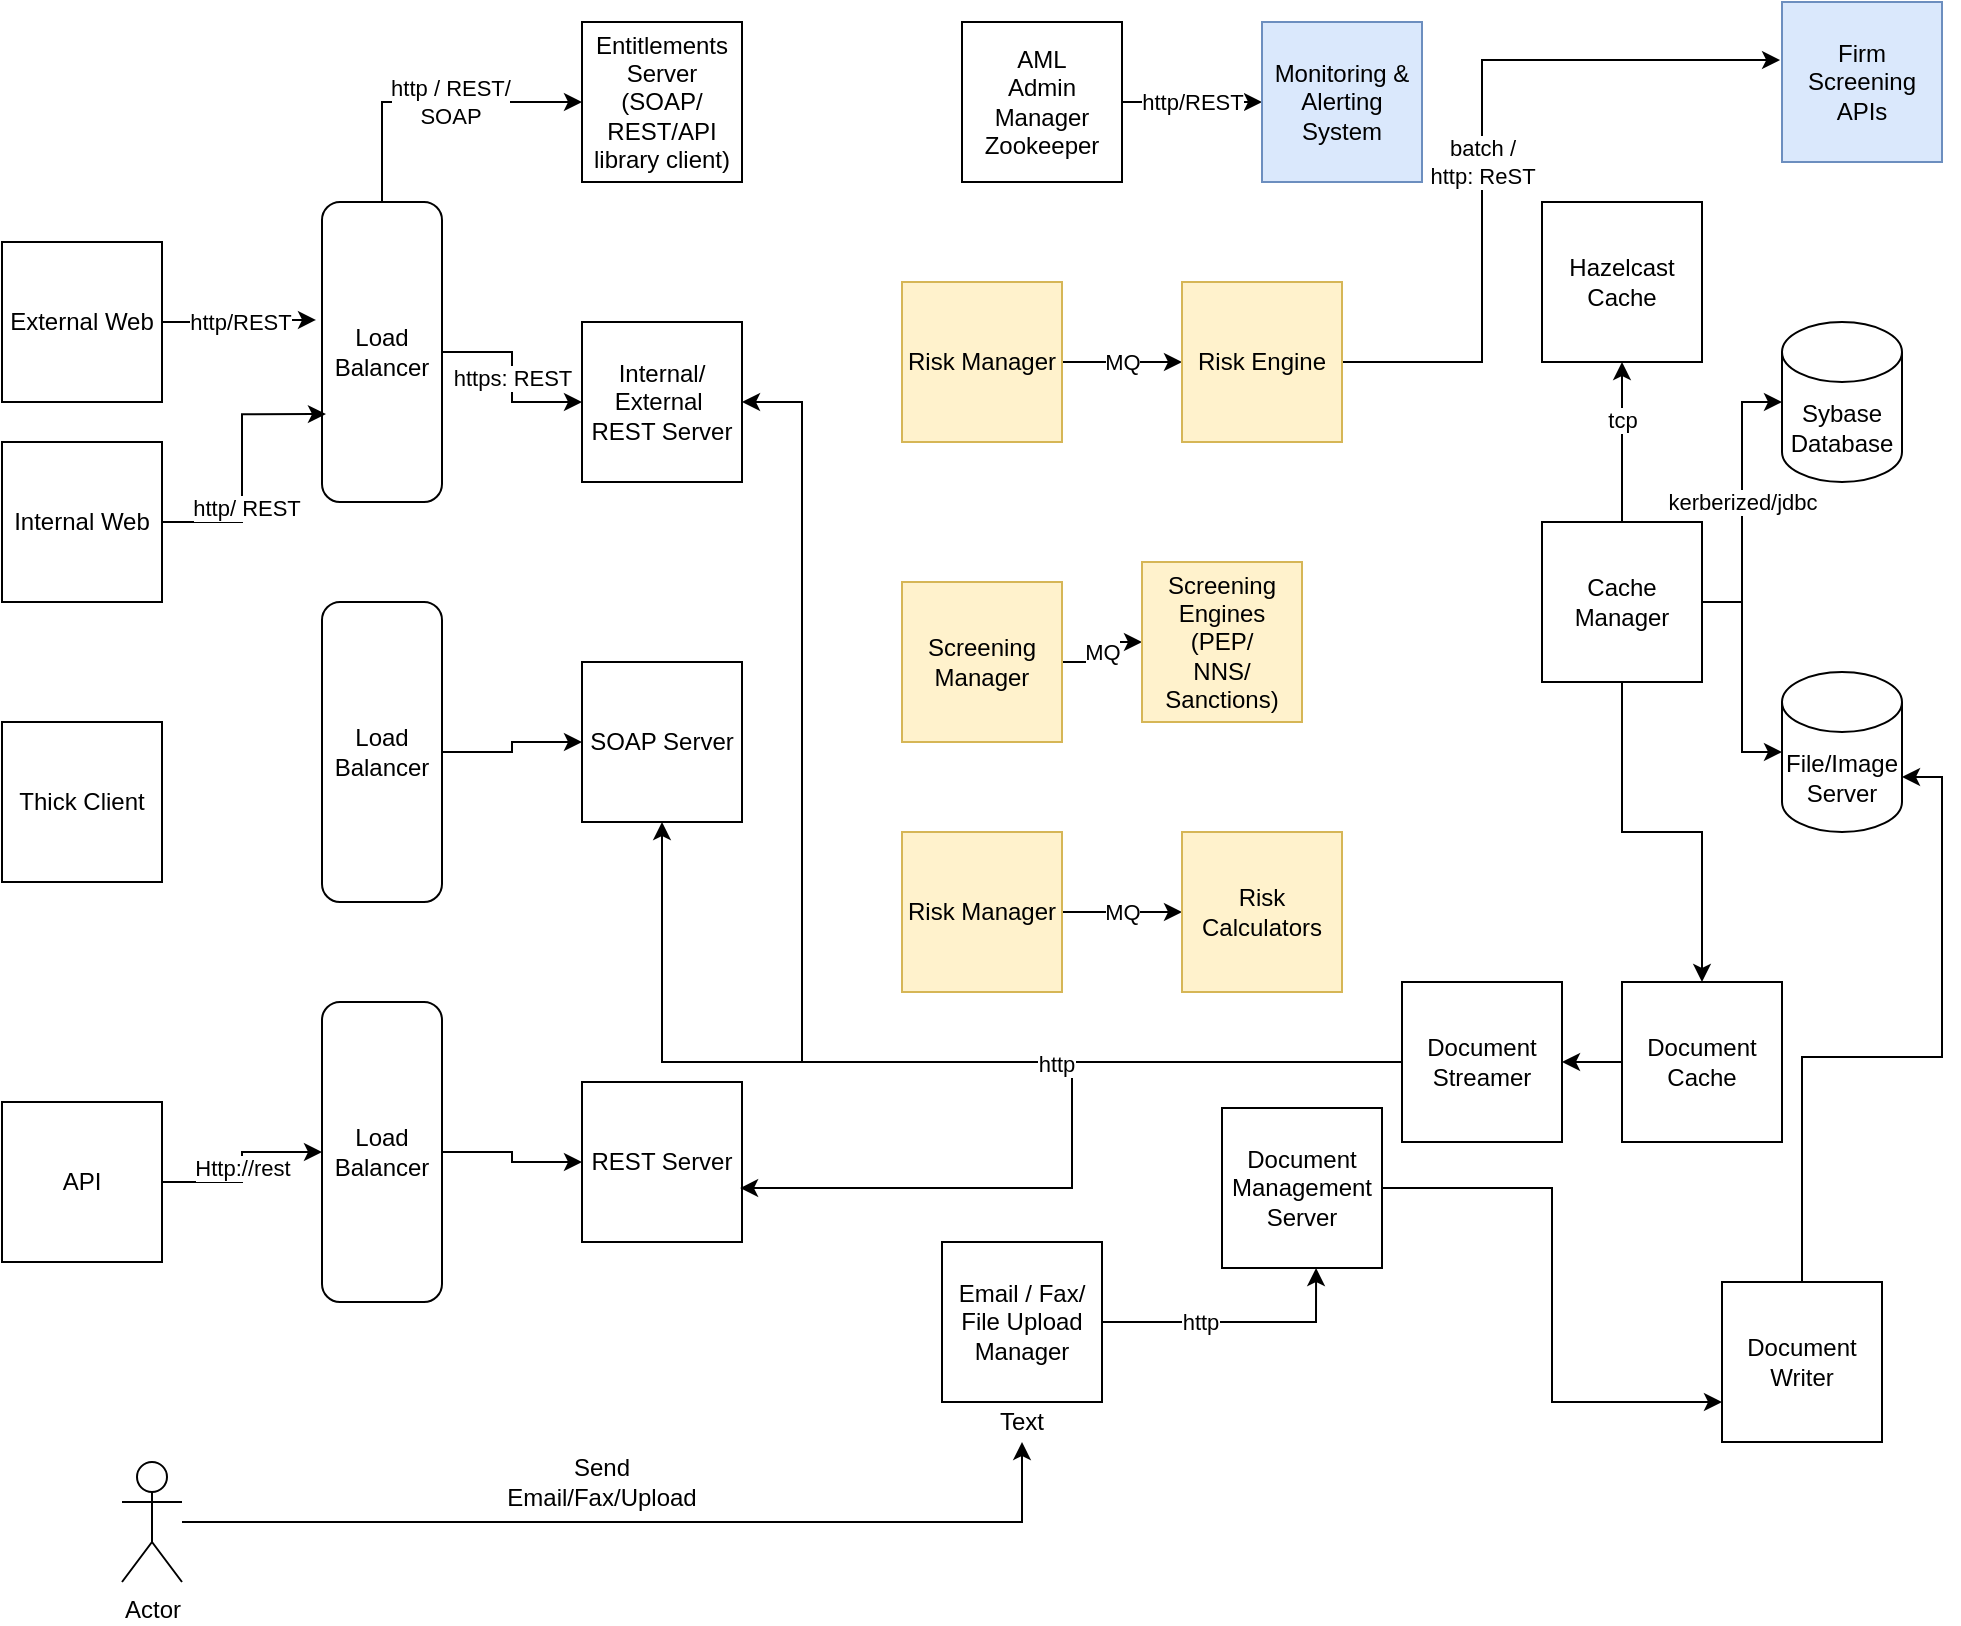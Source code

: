 <mxfile version="14.4.3" type="github" pages="2">
  <diagram id="iRu68B-h0srwzJngsNM3" name="Page-1">
    <mxGraphModel dx="1334" dy="802" grid="1" gridSize="10" guides="1" tooltips="1" connect="1" arrows="1" fold="1" page="1" pageScale="1" pageWidth="1100" pageHeight="850" math="0" shadow="0">
      <root>
        <mxCell id="0" />
        <mxCell id="1" parent="0" />
        <mxCell id="XaX1n3q73ztGjnzwknjy-37" value="https: REST" style="edgeStyle=orthogonalEdgeStyle;rounded=0;orthogonalLoop=1;jettySize=auto;html=1;entryX=0;entryY=0.5;entryDx=0;entryDy=0;" edge="1" parent="1" source="vKYoiZEN1wMwFHQaa8nA-1" target="XaX1n3q73ztGjnzwknjy-6">
          <mxGeometry relative="1" as="geometry" />
        </mxCell>
        <mxCell id="XaX1n3q73ztGjnzwknjy-42" style="edgeStyle=orthogonalEdgeStyle;rounded=0;orthogonalLoop=1;jettySize=auto;html=1;entryX=0;entryY=0.5;entryDx=0;entryDy=0;exitX=0;exitY=0.5;exitDx=0;exitDy=0;" edge="1" parent="1" source="vKYoiZEN1wMwFHQaa8nA-1" target="XaX1n3q73ztGjnzwknjy-5">
          <mxGeometry relative="1" as="geometry">
            <mxPoint x="290" y="60" as="targetPoint" />
          </mxGeometry>
        </mxCell>
        <mxCell id="XaX1n3q73ztGjnzwknjy-43" value="http / REST/&lt;br&gt;SOAP" style="edgeLabel;html=1;align=center;verticalAlign=middle;resizable=0;points=[];" vertex="1" connectable="0" parent="XaX1n3q73ztGjnzwknjy-42">
          <mxGeometry x="0.12" relative="1" as="geometry">
            <mxPoint as="offset" />
          </mxGeometry>
        </mxCell>
        <mxCell id="vKYoiZEN1wMwFHQaa8nA-1" value="Load Balancer" style="rounded=1;whiteSpace=wrap;html=1;direction=south;" parent="1" vertex="1">
          <mxGeometry x="250" y="110" width="60" height="150" as="geometry" />
        </mxCell>
        <mxCell id="XaX1n3q73ztGjnzwknjy-38" style="edgeStyle=orthogonalEdgeStyle;rounded=0;orthogonalLoop=1;jettySize=auto;html=1;entryX=0.707;entryY=0.967;entryDx=0;entryDy=0;entryPerimeter=0;" edge="1" parent="1" source="vKYoiZEN1wMwFHQaa8nA-2" target="vKYoiZEN1wMwFHQaa8nA-1">
          <mxGeometry relative="1" as="geometry" />
        </mxCell>
        <mxCell id="XaX1n3q73ztGjnzwknjy-39" value="http/ REST" style="edgeLabel;html=1;align=center;verticalAlign=middle;resizable=0;points=[];" vertex="1" connectable="0" parent="XaX1n3q73ztGjnzwknjy-38">
          <mxGeometry x="-0.308" y="-2" relative="1" as="geometry">
            <mxPoint as="offset" />
          </mxGeometry>
        </mxCell>
        <mxCell id="vKYoiZEN1wMwFHQaa8nA-2" value="Internal Web" style="whiteSpace=wrap;html=1;aspect=fixed;" parent="1" vertex="1">
          <mxGeometry x="90" y="230" width="80" height="80" as="geometry" />
        </mxCell>
        <mxCell id="vKYoiZEN1wMwFHQaa8nA-3" value="Thick Client" style="whiteSpace=wrap;html=1;aspect=fixed;" parent="1" vertex="1">
          <mxGeometry x="90" y="370" width="80" height="80" as="geometry" />
        </mxCell>
        <mxCell id="XaX1n3q73ztGjnzwknjy-54" value="Http://rest" style="edgeStyle=orthogonalEdgeStyle;rounded=0;orthogonalLoop=1;jettySize=auto;html=1;" edge="1" parent="1" source="vKYoiZEN1wMwFHQaa8nA-4" target="XaX1n3q73ztGjnzwknjy-2">
          <mxGeometry relative="1" as="geometry" />
        </mxCell>
        <mxCell id="vKYoiZEN1wMwFHQaa8nA-4" value="API" style="whiteSpace=wrap;html=1;aspect=fixed;" parent="1" vertex="1">
          <mxGeometry x="90" y="560" width="80" height="80" as="geometry" />
        </mxCell>
        <mxCell id="XaX1n3q73ztGjnzwknjy-52" value="" style="edgeStyle=orthogonalEdgeStyle;rounded=0;orthogonalLoop=1;jettySize=auto;html=1;" edge="1" parent="1" source="XaX1n3q73ztGjnzwknjy-1" target="XaX1n3q73ztGjnzwknjy-4">
          <mxGeometry relative="1" as="geometry" />
        </mxCell>
        <mxCell id="XaX1n3q73ztGjnzwknjy-1" value="Load Balancer" style="rounded=1;whiteSpace=wrap;html=1;direction=south;" vertex="1" parent="1">
          <mxGeometry x="250" y="310" width="60" height="150" as="geometry" />
        </mxCell>
        <mxCell id="XaX1n3q73ztGjnzwknjy-53" value="" style="edgeStyle=orthogonalEdgeStyle;rounded=0;orthogonalLoop=1;jettySize=auto;html=1;" edge="1" parent="1" source="XaX1n3q73ztGjnzwknjy-2" target="XaX1n3q73ztGjnzwknjy-7">
          <mxGeometry relative="1" as="geometry" />
        </mxCell>
        <mxCell id="XaX1n3q73ztGjnzwknjy-2" value="Load Balancer" style="rounded=1;whiteSpace=wrap;html=1;direction=south;" vertex="1" parent="1">
          <mxGeometry x="250" y="510" width="60" height="150" as="geometry" />
        </mxCell>
        <mxCell id="XaX1n3q73ztGjnzwknjy-36" value="http/REST" style="edgeStyle=orthogonalEdgeStyle;rounded=0;orthogonalLoop=1;jettySize=auto;html=1;entryX=0.393;entryY=1.05;entryDx=0;entryDy=0;entryPerimeter=0;" edge="1" parent="1" source="XaX1n3q73ztGjnzwknjy-3" target="vKYoiZEN1wMwFHQaa8nA-1">
          <mxGeometry relative="1" as="geometry" />
        </mxCell>
        <mxCell id="XaX1n3q73ztGjnzwknjy-3" value="External Web" style="whiteSpace=wrap;html=1;aspect=fixed;" vertex="1" parent="1">
          <mxGeometry x="90" y="130" width="80" height="80" as="geometry" />
        </mxCell>
        <mxCell id="XaX1n3q73ztGjnzwknjy-4" value="SOAP Server" style="whiteSpace=wrap;html=1;aspect=fixed;" vertex="1" parent="1">
          <mxGeometry x="380" y="340" width="80" height="80" as="geometry" />
        </mxCell>
        <mxCell id="XaX1n3q73ztGjnzwknjy-5" value="Entitlements Server&lt;br&gt;(SOAP/&lt;br&gt;REST/API library client)" style="whiteSpace=wrap;html=1;aspect=fixed;" vertex="1" parent="1">
          <mxGeometry x="380" y="20" width="80" height="80" as="geometry" />
        </mxCell>
        <mxCell id="XaX1n3q73ztGjnzwknjy-6" value="Internal/&lt;br&gt;External&amp;nbsp;&lt;br&gt;REST Server" style="whiteSpace=wrap;html=1;aspect=fixed;" vertex="1" parent="1">
          <mxGeometry x="380" y="170" width="80" height="80" as="geometry" />
        </mxCell>
        <mxCell id="XaX1n3q73ztGjnzwknjy-7" value="REST Server" style="whiteSpace=wrap;html=1;aspect=fixed;" vertex="1" parent="1">
          <mxGeometry x="380" y="550" width="80" height="80" as="geometry" />
        </mxCell>
        <mxCell id="XaX1n3q73ztGjnzwknjy-49" value="MQ" style="edgeStyle=orthogonalEdgeStyle;rounded=0;orthogonalLoop=1;jettySize=auto;html=1;" edge="1" parent="1" source="XaX1n3q73ztGjnzwknjy-8" target="XaX1n3q73ztGjnzwknjy-9">
          <mxGeometry relative="1" as="geometry" />
        </mxCell>
        <mxCell id="XaX1n3q73ztGjnzwknjy-8" value="Risk Manager" style="whiteSpace=wrap;html=1;aspect=fixed;fillColor=#fff2cc;strokeColor=#d6b656;" vertex="1" parent="1">
          <mxGeometry x="540" y="150" width="80" height="80" as="geometry" />
        </mxCell>
        <mxCell id="XaX1n3q73ztGjnzwknjy-47" style="edgeStyle=orthogonalEdgeStyle;rounded=0;orthogonalLoop=1;jettySize=auto;html=1;entryX=-0.012;entryY=0.363;entryDx=0;entryDy=0;entryPerimeter=0;" edge="1" parent="1" source="XaX1n3q73ztGjnzwknjy-9" target="XaX1n3q73ztGjnzwknjy-44">
          <mxGeometry relative="1" as="geometry">
            <Array as="points">
              <mxPoint x="830" y="190" />
              <mxPoint x="830" y="39" />
            </Array>
          </mxGeometry>
        </mxCell>
        <mxCell id="XaX1n3q73ztGjnzwknjy-48" value="batch / &lt;br&gt;http: ReST" style="edgeLabel;html=1;align=center;verticalAlign=middle;resizable=0;points=[];" vertex="1" connectable="0" parent="XaX1n3q73ztGjnzwknjy-47">
          <mxGeometry x="-0.081" relative="1" as="geometry">
            <mxPoint as="offset" />
          </mxGeometry>
        </mxCell>
        <mxCell id="XaX1n3q73ztGjnzwknjy-9" value="Risk Engine" style="whiteSpace=wrap;html=1;aspect=fixed;fillColor=#fff2cc;strokeColor=#d6b656;" vertex="1" parent="1">
          <mxGeometry x="680" y="150" width="80" height="80" as="geometry" />
        </mxCell>
        <mxCell id="XaX1n3q73ztGjnzwknjy-59" style="edgeStyle=orthogonalEdgeStyle;rounded=0;orthogonalLoop=1;jettySize=auto;html=1;entryX=0;entryY=0.75;entryDx=0;entryDy=0;" edge="1" parent="1" source="XaX1n3q73ztGjnzwknjy-10" target="XaX1n3q73ztGjnzwknjy-12">
          <mxGeometry relative="1" as="geometry" />
        </mxCell>
        <mxCell id="XaX1n3q73ztGjnzwknjy-10" value="Document Management Server" style="whiteSpace=wrap;html=1;aspect=fixed;" vertex="1" parent="1">
          <mxGeometry x="700" y="563" width="80" height="80" as="geometry" />
        </mxCell>
        <mxCell id="XaX1n3q73ztGjnzwknjy-60" style="edgeStyle=orthogonalEdgeStyle;rounded=0;orthogonalLoop=1;jettySize=auto;html=1;entryX=0.988;entryY=0.663;entryDx=0;entryDy=0;entryPerimeter=0;" edge="1" parent="1" source="XaX1n3q73ztGjnzwknjy-11" target="XaX1n3q73ztGjnzwknjy-7">
          <mxGeometry relative="1" as="geometry" />
        </mxCell>
        <mxCell id="XaX1n3q73ztGjnzwknjy-61" style="edgeStyle=orthogonalEdgeStyle;rounded=0;orthogonalLoop=1;jettySize=auto;html=1;entryX=0.5;entryY=1;entryDx=0;entryDy=0;" edge="1" parent="1" source="XaX1n3q73ztGjnzwknjy-11" target="XaX1n3q73ztGjnzwknjy-4">
          <mxGeometry relative="1" as="geometry" />
        </mxCell>
        <mxCell id="XaX1n3q73ztGjnzwknjy-62" style="edgeStyle=orthogonalEdgeStyle;rounded=0;orthogonalLoop=1;jettySize=auto;html=1;entryX=1;entryY=0.5;entryDx=0;entryDy=0;" edge="1" parent="1" source="XaX1n3q73ztGjnzwknjy-11" target="XaX1n3q73ztGjnzwknjy-6">
          <mxGeometry relative="1" as="geometry">
            <Array as="points">
              <mxPoint x="490" y="540" />
              <mxPoint x="490" y="210" />
            </Array>
          </mxGeometry>
        </mxCell>
        <mxCell id="XaX1n3q73ztGjnzwknjy-63" value="http" style="edgeLabel;html=1;align=center;verticalAlign=middle;resizable=0;points=[];" vertex="1" connectable="0" parent="XaX1n3q73ztGjnzwknjy-62">
          <mxGeometry x="-0.476" y="1" relative="1" as="geometry">
            <mxPoint as="offset" />
          </mxGeometry>
        </mxCell>
        <mxCell id="XaX1n3q73ztGjnzwknjy-11" value="Document Streamer" style="whiteSpace=wrap;html=1;aspect=fixed;" vertex="1" parent="1">
          <mxGeometry x="790" y="500" width="80" height="80" as="geometry" />
        </mxCell>
        <mxCell id="XaX1n3q73ztGjnzwknjy-26" style="edgeStyle=orthogonalEdgeStyle;rounded=0;orthogonalLoop=1;jettySize=auto;html=1;entryX=1;entryY=0;entryDx=0;entryDy=52.5;entryPerimeter=0;" edge="1" parent="1" source="XaX1n3q73ztGjnzwknjy-12" target="XaX1n3q73ztGjnzwknjy-16">
          <mxGeometry relative="1" as="geometry" />
        </mxCell>
        <mxCell id="XaX1n3q73ztGjnzwknjy-12" value="Document Writer" style="whiteSpace=wrap;html=1;aspect=fixed;" vertex="1" parent="1">
          <mxGeometry x="950" y="650" width="80" height="80" as="geometry" />
        </mxCell>
        <mxCell id="XaX1n3q73ztGjnzwknjy-24" style="edgeStyle=orthogonalEdgeStyle;rounded=0;orthogonalLoop=1;jettySize=auto;html=1;entryX=0.588;entryY=1;entryDx=0;entryDy=0;entryPerimeter=0;" edge="1" parent="1" source="XaX1n3q73ztGjnzwknjy-13" target="XaX1n3q73ztGjnzwknjy-10">
          <mxGeometry relative="1" as="geometry" />
        </mxCell>
        <mxCell id="XaX1n3q73ztGjnzwknjy-25" value="http" style="edgeLabel;html=1;align=center;verticalAlign=middle;resizable=0;points=[];" vertex="1" connectable="0" parent="XaX1n3q73ztGjnzwknjy-24">
          <mxGeometry x="-0.272" relative="1" as="geometry">
            <mxPoint as="offset" />
          </mxGeometry>
        </mxCell>
        <mxCell id="XaX1n3q73ztGjnzwknjy-13" value="Email / Fax/ File Upload Manager" style="whiteSpace=wrap;html=1;aspect=fixed;" vertex="1" parent="1">
          <mxGeometry x="560" y="630" width="80" height="80" as="geometry" />
        </mxCell>
        <mxCell id="XaX1n3q73ztGjnzwknjy-50" value="http/REST" style="edgeStyle=orthogonalEdgeStyle;rounded=0;orthogonalLoop=1;jettySize=auto;html=1;" edge="1" parent="1" source="XaX1n3q73ztGjnzwknjy-14" target="XaX1n3q73ztGjnzwknjy-23">
          <mxGeometry relative="1" as="geometry" />
        </mxCell>
        <mxCell id="XaX1n3q73ztGjnzwknjy-14" value="AML&lt;br&gt;Admin Manager&lt;br&gt;Zookeeper" style="whiteSpace=wrap;html=1;aspect=fixed;" vertex="1" parent="1">
          <mxGeometry x="570" y="20" width="80" height="80" as="geometry" />
        </mxCell>
        <mxCell id="XaX1n3q73ztGjnzwknjy-15" value="Sybase Database" style="shape=cylinder3;whiteSpace=wrap;html=1;boundedLbl=1;backgroundOutline=1;size=15;" vertex="1" parent="1">
          <mxGeometry x="980" y="170" width="60" height="80" as="geometry" />
        </mxCell>
        <mxCell id="XaX1n3q73ztGjnzwknjy-16" value="File/Image Server" style="shape=cylinder3;whiteSpace=wrap;html=1;boundedLbl=1;backgroundOutline=1;size=15;" vertex="1" parent="1">
          <mxGeometry x="980" y="345" width="60" height="80" as="geometry" />
        </mxCell>
        <mxCell id="XaX1n3q73ztGjnzwknjy-18" style="edgeStyle=orthogonalEdgeStyle;rounded=0;orthogonalLoop=1;jettySize=auto;html=1;" edge="1" parent="1" source="XaX1n3q73ztGjnzwknjy-17" target="XaX1n3q73ztGjnzwknjy-19">
          <mxGeometry relative="1" as="geometry">
            <mxPoint x="600" y="720" as="targetPoint" />
          </mxGeometry>
        </mxCell>
        <mxCell id="XaX1n3q73ztGjnzwknjy-17" value="Actor" style="shape=umlActor;verticalLabelPosition=bottom;verticalAlign=top;html=1;outlineConnect=0;" vertex="1" parent="1">
          <mxGeometry x="150" y="740" width="30" height="60" as="geometry" />
        </mxCell>
        <mxCell id="XaX1n3q73ztGjnzwknjy-19" value="Text" style="text;html=1;strokeColor=none;fillColor=none;align=center;verticalAlign=middle;whiteSpace=wrap;rounded=0;" vertex="1" parent="1">
          <mxGeometry x="580" y="710" width="40" height="20" as="geometry" />
        </mxCell>
        <mxCell id="XaX1n3q73ztGjnzwknjy-20" value="Send Email/Fax/Upload" style="text;html=1;strokeColor=none;fillColor=none;align=center;verticalAlign=middle;whiteSpace=wrap;rounded=0;" vertex="1" parent="1">
          <mxGeometry x="370" y="740" width="40" height="20" as="geometry" />
        </mxCell>
        <mxCell id="XaX1n3q73ztGjnzwknjy-58" style="edgeStyle=orthogonalEdgeStyle;rounded=0;orthogonalLoop=1;jettySize=auto;html=1;entryX=1;entryY=0.5;entryDx=0;entryDy=0;" edge="1" parent="1" source="XaX1n3q73ztGjnzwknjy-21" target="XaX1n3q73ztGjnzwknjy-11">
          <mxGeometry relative="1" as="geometry" />
        </mxCell>
        <mxCell id="XaX1n3q73ztGjnzwknjy-21" value="Document Cache" style="whiteSpace=wrap;html=1;aspect=fixed;" vertex="1" parent="1">
          <mxGeometry x="900" y="500" width="80" height="80" as="geometry" />
        </mxCell>
        <mxCell id="XaX1n3q73ztGjnzwknjy-22" value="Hazelcast&lt;br&gt;Cache" style="whiteSpace=wrap;html=1;aspect=fixed;" vertex="1" parent="1">
          <mxGeometry x="860" y="110" width="80" height="80" as="geometry" />
        </mxCell>
        <mxCell id="XaX1n3q73ztGjnzwknjy-23" value="Monitoring &amp;amp; Alerting System" style="whiteSpace=wrap;html=1;aspect=fixed;fillColor=#dae8fc;strokeColor=#6c8ebf;" vertex="1" parent="1">
          <mxGeometry x="720" y="20" width="80" height="80" as="geometry" />
        </mxCell>
        <mxCell id="XaX1n3q73ztGjnzwknjy-29" style="edgeStyle=orthogonalEdgeStyle;rounded=0;orthogonalLoop=1;jettySize=auto;html=1;" edge="1" parent="1" source="XaX1n3q73ztGjnzwknjy-28" target="XaX1n3q73ztGjnzwknjy-16">
          <mxGeometry relative="1" as="geometry" />
        </mxCell>
        <mxCell id="XaX1n3q73ztGjnzwknjy-30" style="edgeStyle=orthogonalEdgeStyle;rounded=0;orthogonalLoop=1;jettySize=auto;html=1;entryX=0;entryY=0.5;entryDx=0;entryDy=0;entryPerimeter=0;" edge="1" parent="1" source="XaX1n3q73ztGjnzwknjy-28" target="XaX1n3q73ztGjnzwknjy-15">
          <mxGeometry relative="1" as="geometry" />
        </mxCell>
        <mxCell id="XaX1n3q73ztGjnzwknjy-40" value="kerberized/jdbc" style="edgeLabel;html=1;align=center;verticalAlign=middle;resizable=0;points=[];" vertex="1" connectable="0" parent="XaX1n3q73ztGjnzwknjy-30">
          <mxGeometry x="0.243" y="-1" relative="1" as="geometry">
            <mxPoint x="-1" y="17" as="offset" />
          </mxGeometry>
        </mxCell>
        <mxCell id="XaX1n3q73ztGjnzwknjy-31" style="edgeStyle=orthogonalEdgeStyle;rounded=0;orthogonalLoop=1;jettySize=auto;html=1;entryX=0.5;entryY=1;entryDx=0;entryDy=0;" edge="1" parent="1" source="XaX1n3q73ztGjnzwknjy-28" target="XaX1n3q73ztGjnzwknjy-22">
          <mxGeometry relative="1" as="geometry" />
        </mxCell>
        <mxCell id="XaX1n3q73ztGjnzwknjy-41" value="tcp" style="edgeLabel;html=1;align=center;verticalAlign=middle;resizable=0;points=[];" vertex="1" connectable="0" parent="XaX1n3q73ztGjnzwknjy-31">
          <mxGeometry x="0.28" relative="1" as="geometry">
            <mxPoint as="offset" />
          </mxGeometry>
        </mxCell>
        <mxCell id="XaX1n3q73ztGjnzwknjy-33" style="edgeStyle=orthogonalEdgeStyle;rounded=0;orthogonalLoop=1;jettySize=auto;html=1;entryX=0.5;entryY=0;entryDx=0;entryDy=0;" edge="1" parent="1" source="XaX1n3q73ztGjnzwknjy-28" target="XaX1n3q73ztGjnzwknjy-21">
          <mxGeometry relative="1" as="geometry" />
        </mxCell>
        <mxCell id="XaX1n3q73ztGjnzwknjy-28" value="Cache Manager" style="whiteSpace=wrap;html=1;aspect=fixed;" vertex="1" parent="1">
          <mxGeometry x="860" y="270" width="80" height="80" as="geometry" />
        </mxCell>
        <mxCell id="XaX1n3q73ztGjnzwknjy-55" value="MQ" style="edgeStyle=orthogonalEdgeStyle;rounded=0;orthogonalLoop=1;jettySize=auto;html=1;" edge="1" parent="1" source="XaX1n3q73ztGjnzwknjy-34" target="XaX1n3q73ztGjnzwknjy-35">
          <mxGeometry relative="1" as="geometry" />
        </mxCell>
        <mxCell id="XaX1n3q73ztGjnzwknjy-34" value="Screening&lt;br&gt;Manager" style="whiteSpace=wrap;html=1;aspect=fixed;fillColor=#fff2cc;strokeColor=#d6b656;" vertex="1" parent="1">
          <mxGeometry x="540" y="300" width="80" height="80" as="geometry" />
        </mxCell>
        <mxCell id="XaX1n3q73ztGjnzwknjy-35" value="Screening Engines&lt;br&gt;(PEP/&lt;br&gt;NNS/&lt;br&gt;Sanctions)" style="whiteSpace=wrap;html=1;aspect=fixed;fillColor=#fff2cc;strokeColor=#d6b656;" vertex="1" parent="1">
          <mxGeometry x="660" y="290" width="80" height="80" as="geometry" />
        </mxCell>
        <mxCell id="XaX1n3q73ztGjnzwknjy-44" value="Firm Screening APIs" style="whiteSpace=wrap;html=1;aspect=fixed;fillColor=#dae8fc;strokeColor=#6c8ebf;" vertex="1" parent="1">
          <mxGeometry x="980" y="10" width="80" height="80" as="geometry" />
        </mxCell>
        <mxCell id="XaX1n3q73ztGjnzwknjy-57" value="MQ" style="edgeStyle=orthogonalEdgeStyle;rounded=0;orthogonalLoop=1;jettySize=auto;html=1;" edge="1" parent="1" source="XaX1n3q73ztGjnzwknjy-45" target="XaX1n3q73ztGjnzwknjy-46">
          <mxGeometry relative="1" as="geometry" />
        </mxCell>
        <mxCell id="XaX1n3q73ztGjnzwknjy-45" value="Risk Manager" style="whiteSpace=wrap;html=1;aspect=fixed;fillColor=#fff2cc;strokeColor=#d6b656;" vertex="1" parent="1">
          <mxGeometry x="540" y="425" width="80" height="80" as="geometry" />
        </mxCell>
        <mxCell id="XaX1n3q73ztGjnzwknjy-46" value="Risk Calculators" style="whiteSpace=wrap;html=1;aspect=fixed;fillColor=#fff2cc;strokeColor=#d6b656;" vertex="1" parent="1">
          <mxGeometry x="680" y="425" width="80" height="80" as="geometry" />
        </mxCell>
      </root>
    </mxGraphModel>
  </diagram>
  <diagram id="O9x_CGTGgwwu1fojC1Sd" name="Interactions">
    <mxGraphModel dx="1334" dy="802" grid="1" gridSize="10" guides="1" tooltips="1" connect="1" arrows="1" fold="1" page="1" pageScale="1" pageWidth="1100" pageHeight="850" math="0" shadow="0">
      <root>
        <mxCell id="i6T3xDep09OXiuGcJDzH-0" />
        <mxCell id="i6T3xDep09OXiuGcJDzH-1" parent="i6T3xDep09OXiuGcJDzH-0" />
        <mxCell id="i6T3xDep09OXiuGcJDzH-31" value="" style="edgeStyle=orthogonalEdgeStyle;rounded=0;orthogonalLoop=1;jettySize=auto;html=1;" edge="1" parent="i6T3xDep09OXiuGcJDzH-1" source="i6T3xDep09OXiuGcJDzH-24" target="i6T3xDep09OXiuGcJDzH-29">
          <mxGeometry relative="1" as="geometry" />
        </mxCell>
        <mxCell id="i6T3xDep09OXiuGcJDzH-32" value="" style="edgeStyle=orthogonalEdgeStyle;rounded=0;orthogonalLoop=1;jettySize=auto;html=1;" edge="1" parent="i6T3xDep09OXiuGcJDzH-1" source="i6T3xDep09OXiuGcJDzH-24" target="i6T3xDep09OXiuGcJDzH-27">
          <mxGeometry relative="1" as="geometry" />
        </mxCell>
        <mxCell id="i6T3xDep09OXiuGcJDzH-33" value="" style="edgeStyle=orthogonalEdgeStyle;rounded=0;orthogonalLoop=1;jettySize=auto;html=1;" edge="1" parent="i6T3xDep09OXiuGcJDzH-1" source="i6T3xDep09OXiuGcJDzH-24" target="i6T3xDep09OXiuGcJDzH-26">
          <mxGeometry relative="1" as="geometry" />
        </mxCell>
        <mxCell id="i6T3xDep09OXiuGcJDzH-38" value="" style="edgeStyle=orthogonalEdgeStyle;rounded=0;orthogonalLoop=1;jettySize=auto;html=1;" edge="1" parent="i6T3xDep09OXiuGcJDzH-1" source="i6T3xDep09OXiuGcJDzH-24" target="i6T3xDep09OXiuGcJDzH-35">
          <mxGeometry relative="1" as="geometry" />
        </mxCell>
        <mxCell id="i6T3xDep09OXiuGcJDzH-24" value="AML IT Team" style="ellipse;whiteSpace=wrap;html=1;" vertex="1" parent="i6T3xDep09OXiuGcJDzH-1">
          <mxGeometry x="430" y="400" width="120" height="80" as="geometry" />
        </mxCell>
        <mxCell id="i6T3xDep09OXiuGcJDzH-25" value="AML Product Development" style="ellipse;whiteSpace=wrap;html=1;" vertex="1" parent="i6T3xDep09OXiuGcJDzH-1">
          <mxGeometry x="580" y="300" width="120" height="80" as="geometry" />
        </mxCell>
        <mxCell id="i6T3xDep09OXiuGcJDzH-26" value="MSFS AML BU&amp;nbsp;" style="ellipse;whiteSpace=wrap;html=1;" vertex="1" parent="i6T3xDep09OXiuGcJDzH-1">
          <mxGeometry x="580" y="400" width="120" height="80" as="geometry" />
        </mxCell>
        <mxCell id="i6T3xDep09OXiuGcJDzH-27" value="Morgan Stanley AML BU/ Internal Audit" style="ellipse;whiteSpace=wrap;html=1;" vertex="1" parent="i6T3xDep09OXiuGcJDzH-1">
          <mxGeometry x="420" y="210" width="120" height="80" as="geometry" />
        </mxCell>
        <mxCell id="i6T3xDep09OXiuGcJDzH-28" value="Morgan Stanley IT" style="ellipse;whiteSpace=wrap;html=1;" vertex="1" parent="i6T3xDep09OXiuGcJDzH-1">
          <mxGeometry x="270" y="210" width="120" height="80" as="geometry" />
        </mxCell>
        <mxCell id="i6T3xDep09OXiuGcJDzH-29" value="Morgan Stanley SRE/Prod Management" style="ellipse;whiteSpace=wrap;html=1;" vertex="1" parent="i6T3xDep09OXiuGcJDzH-1">
          <mxGeometry x="240" y="400" width="120" height="80" as="geometry" />
        </mxCell>
        <mxCell id="i6T3xDep09OXiuGcJDzH-30" value="MSFS UAT" style="ellipse;whiteSpace=wrap;html=1;" vertex="1" parent="i6T3xDep09OXiuGcJDzH-1">
          <mxGeometry x="580" y="500" width="120" height="80" as="geometry" />
        </mxCell>
        <mxCell id="i6T3xDep09OXiuGcJDzH-34" value="" style="endArrow=classic;html=1;" edge="1" parent="i6T3xDep09OXiuGcJDzH-1" source="i6T3xDep09OXiuGcJDzH-24" target="i6T3xDep09OXiuGcJDzH-25">
          <mxGeometry width="50" height="50" relative="1" as="geometry">
            <mxPoint x="520" y="390" as="sourcePoint" />
            <mxPoint x="570" y="340" as="targetPoint" />
          </mxGeometry>
        </mxCell>
        <mxCell id="i6T3xDep09OXiuGcJDzH-35" value="Hedge Funds" style="ellipse;whiteSpace=wrap;html=1;" vertex="1" parent="i6T3xDep09OXiuGcJDzH-1">
          <mxGeometry x="440" y="550" width="120" height="80" as="geometry" />
        </mxCell>
        <mxCell id="i6T3xDep09OXiuGcJDzH-36" value="Regulators/&lt;br&gt;Auditors" style="ellipse;whiteSpace=wrap;html=1;" vertex="1" parent="i6T3xDep09OXiuGcJDzH-1">
          <mxGeometry x="270" y="560" width="120" height="80" as="geometry" />
        </mxCell>
        <mxCell id="i6T3xDep09OXiuGcJDzH-37" value="" style="endArrow=classic;html=1;exitX=0.208;exitY=0.913;exitDx=0;exitDy=0;exitPerimeter=0;" edge="1" parent="i6T3xDep09OXiuGcJDzH-1" source="i6T3xDep09OXiuGcJDzH-24" target="i6T3xDep09OXiuGcJDzH-36">
          <mxGeometry width="50" height="50" relative="1" as="geometry">
            <mxPoint x="520" y="380" as="sourcePoint" />
            <mxPoint x="570" y="330" as="targetPoint" />
          </mxGeometry>
        </mxCell>
        <mxCell id="i6T3xDep09OXiuGcJDzH-39" value="" style="endArrow=classic;html=1;exitX=1;exitY=1;exitDx=0;exitDy=0;" edge="1" parent="i6T3xDep09OXiuGcJDzH-1" source="i6T3xDep09OXiuGcJDzH-24" target="i6T3xDep09OXiuGcJDzH-30">
          <mxGeometry width="50" height="50" relative="1" as="geometry">
            <mxPoint x="520" y="380" as="sourcePoint" />
            <mxPoint x="570" y="330" as="targetPoint" />
          </mxGeometry>
        </mxCell>
        <mxCell id="i6T3xDep09OXiuGcJDzH-40" value="" style="endArrow=classic;html=1;entryX=0.625;entryY=0.988;entryDx=0;entryDy=0;entryPerimeter=0;exitX=0.217;exitY=0.113;exitDx=0;exitDy=0;exitPerimeter=0;" edge="1" parent="i6T3xDep09OXiuGcJDzH-1" source="i6T3xDep09OXiuGcJDzH-24" target="i6T3xDep09OXiuGcJDzH-28">
          <mxGeometry width="50" height="50" relative="1" as="geometry">
            <mxPoint x="520" y="380" as="sourcePoint" />
            <mxPoint x="570" y="330" as="targetPoint" />
          </mxGeometry>
        </mxCell>
      </root>
    </mxGraphModel>
  </diagram>
</mxfile>
